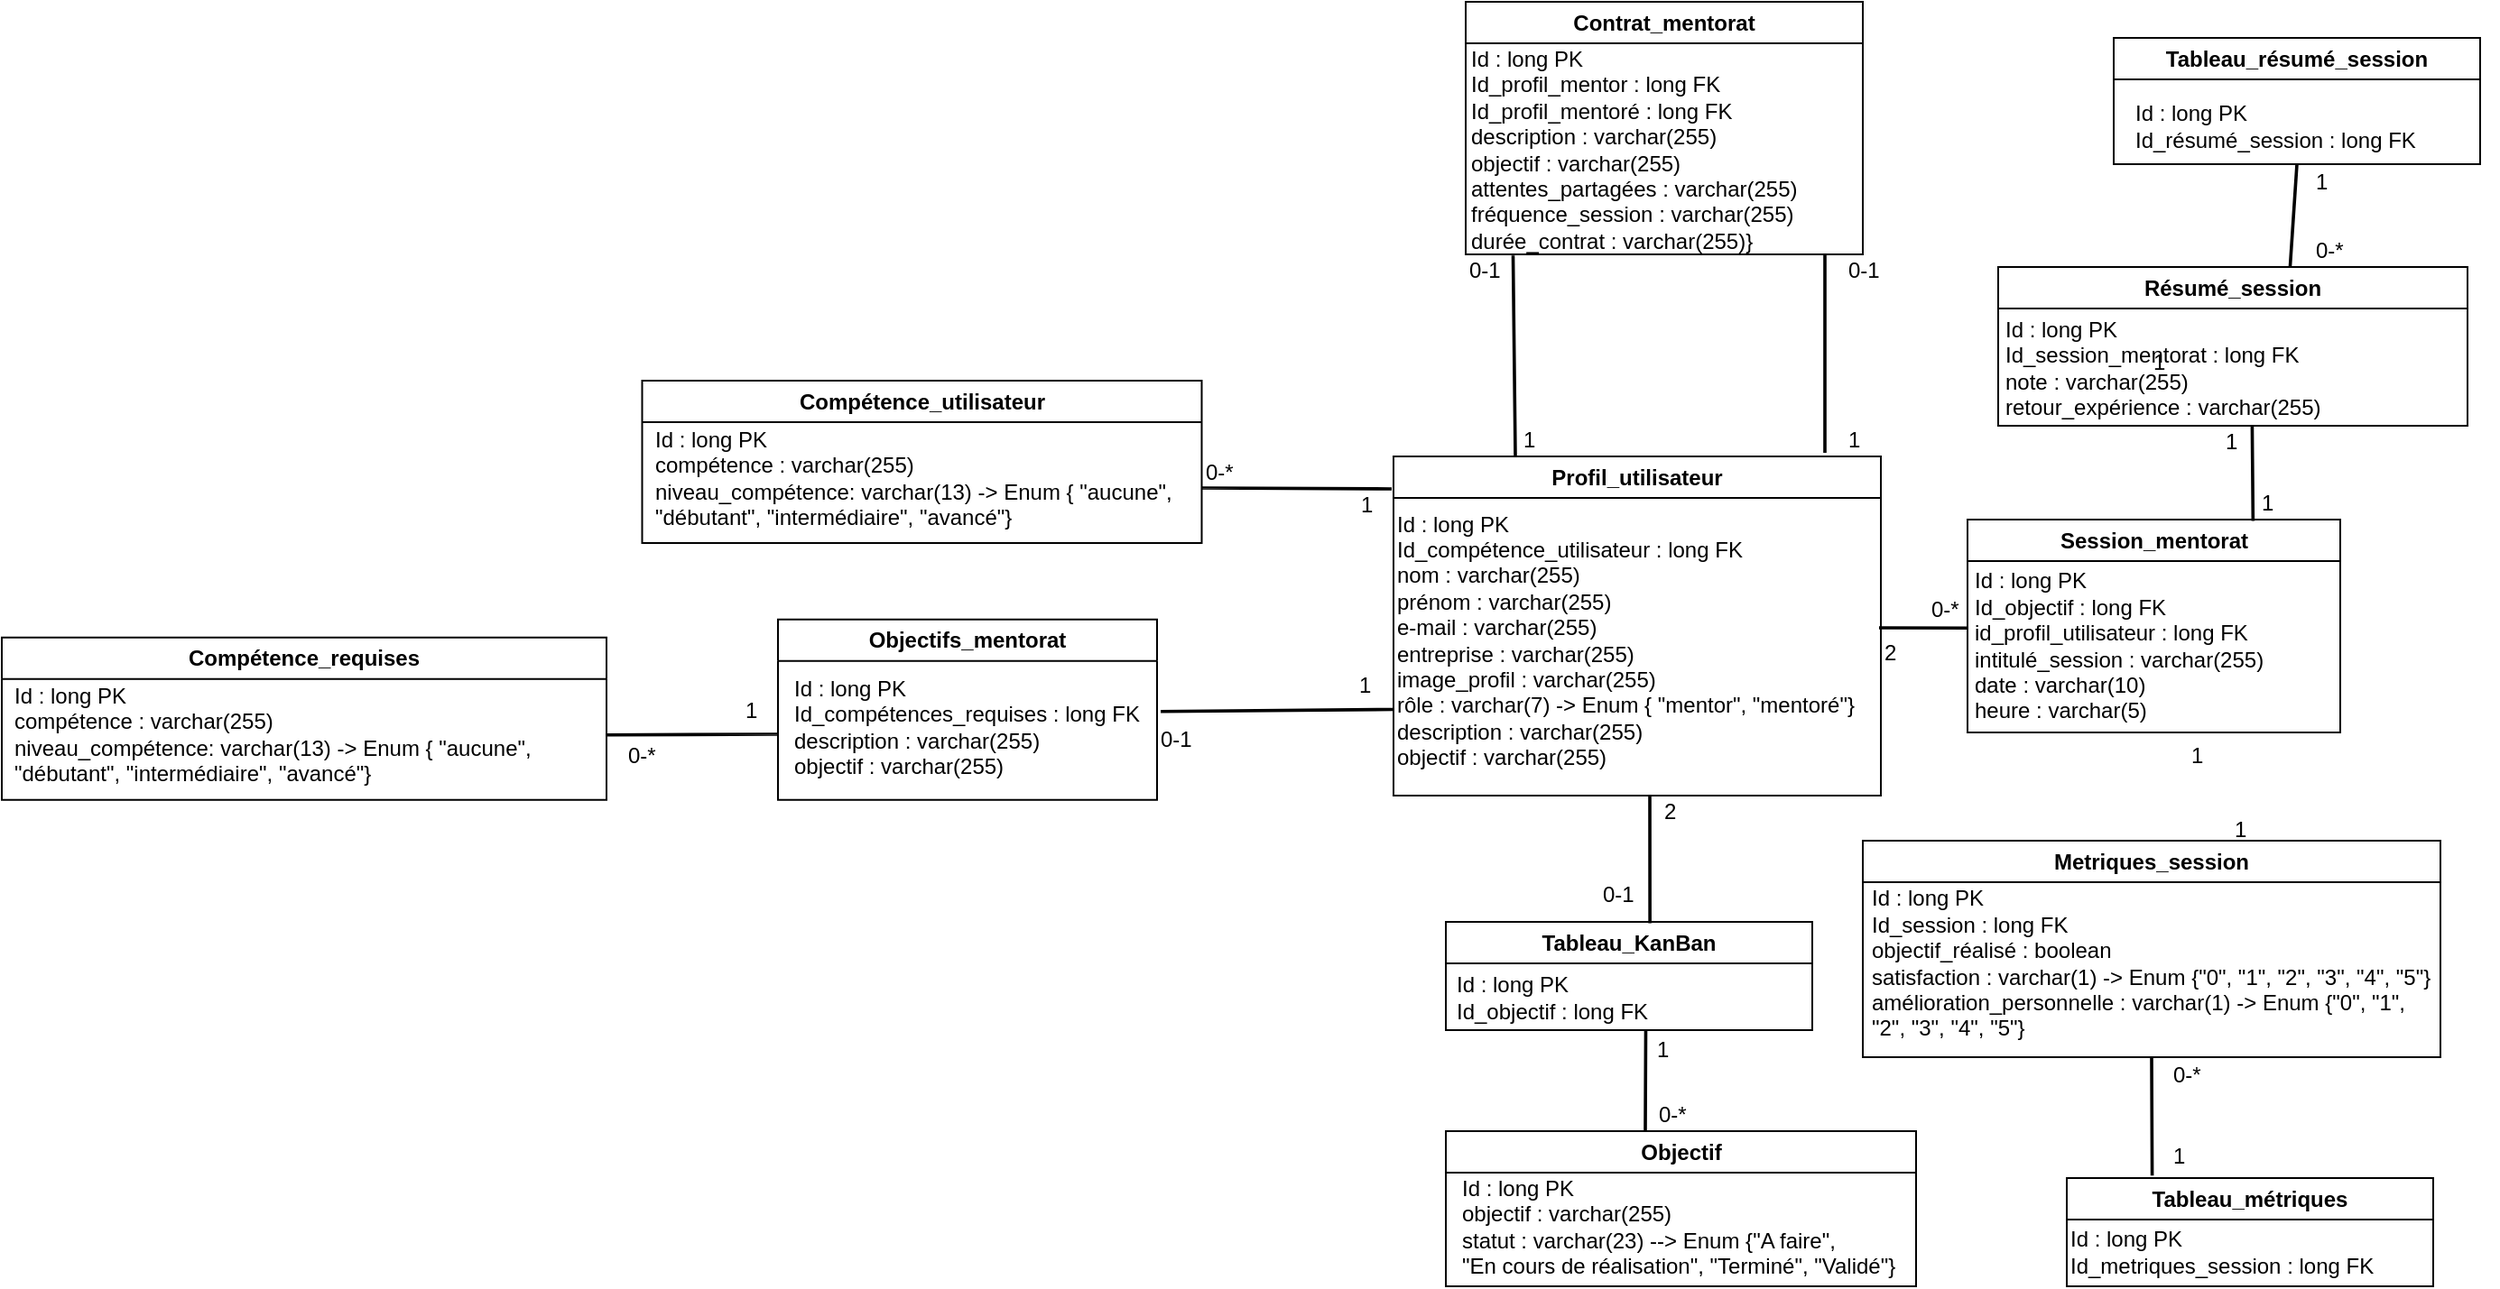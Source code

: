 <mxfile version="21.4.0" type="github">
  <diagram name="Page-1" id="noyESsa5x7OZtrXB0dku">
    <mxGraphModel dx="1313" dy="1339" grid="1" gridSize="10" guides="1" tooltips="1" connect="1" arrows="1" fold="1" page="1" pageScale="1" pageWidth="850" pageHeight="1100" math="0" shadow="0">
      <root>
        <mxCell id="0" />
        <mxCell id="1" parent="0" />
        <mxCell id="_MB7roTIRK6cVC3yzVGS-18" value="" style="edgeStyle=none;shape=link;rounded=0;orthogonalLoop=1;jettySize=auto;html=1;width=-0.811;entryX=1;entryY=0.592;entryDx=0;entryDy=0;entryPerimeter=0;" parent="1" edge="1" target="4aoceYNehT1nNi53uhLn-89">
          <mxGeometry relative="1" as="geometry">
            <mxPoint y="-730" as="sourcePoint" />
            <mxPoint x="-100" y="-730" as="targetPoint" />
          </mxGeometry>
        </mxCell>
        <mxCell id="4aoceYNehT1nNi53uhLn-30" value="Profil_utilisateur" style="swimlane;whiteSpace=wrap;html=1;" parent="1" vertex="1">
          <mxGeometry x="1" y="-748" width="270" height="188" as="geometry" />
        </mxCell>
        <mxCell id="4aoceYNehT1nNi53uhLn-52" value="Id : long PK&lt;br&gt;Id_compétence_utilisateur : long FK&lt;br&gt;nom : varchar(255)&lt;br&gt;prénom : varchar(255)&lt;br&gt;e-mail : varchar(255)&lt;br&gt;entreprise : varchar(255)&lt;br&gt;image_profil : varchar(255)&lt;br&gt;rôle : varchar(7) -&amp;gt; Enum { &quot;mentor&quot;, &quot;mentoré&quot;}&lt;br&gt;description : varchar(255)&lt;br&gt;objectif : varchar(255)" style="text;html=1;strokeColor=none;fillColor=none;align=left;verticalAlign=middle;whiteSpace=wrap;rounded=1;fontStyle=0" parent="4aoceYNehT1nNi53uhLn-30" vertex="1">
          <mxGeometry y="24" width="260" height="155" as="geometry" />
        </mxCell>
        <mxCell id="4aoceYNehT1nNi53uhLn-40" value="Objectifs_mentorat" style="swimlane;whiteSpace=wrap;html=1;" parent="1" vertex="1">
          <mxGeometry x="-340" y="-657.62" width="210" height="100" as="geometry" />
        </mxCell>
        <mxCell id="4aoceYNehT1nNi53uhLn-65" value="Id : long PK&lt;br&gt;Id_compétences_requises : long FK&lt;br&gt;description : varchar(255)&lt;br&gt;objectif : varchar(255)" style="text;html=1;strokeColor=none;fillColor=none;align=left;verticalAlign=middle;whiteSpace=wrap;rounded=1;fontStyle=0" parent="4aoceYNehT1nNi53uhLn-40" vertex="1">
          <mxGeometry x="7" y="25" width="203" height="70" as="geometry" />
        </mxCell>
        <mxCell id="4aoceYNehT1nNi53uhLn-41" value="Contrat_mentorat" style="swimlane;whiteSpace=wrap;html=1;" parent="1" vertex="1">
          <mxGeometry x="41" y="-1000" width="220" height="140" as="geometry" />
        </mxCell>
        <mxCell id="4aoceYNehT1nNi53uhLn-86" value="Id : long PK&lt;br&gt;Id_profil_mentor : long FK&lt;br&gt;Id_profil_mentoré : long FK&lt;br&gt;description : varchar(255)&lt;br&gt;objectif : varchar(255)&lt;br&gt;attentes_partagées : varchar(255)&lt;br&gt;fréquence_session : varchar(255)&lt;br&gt;durée_contrat : varchar(255)}" style="text;html=1;strokeColor=none;fillColor=none;align=left;verticalAlign=middle;whiteSpace=wrap;rounded=1;fontStyle=0" parent="4aoceYNehT1nNi53uhLn-41" vertex="1">
          <mxGeometry x="1.25" y="24.5" width="200" height="115" as="geometry" />
        </mxCell>
        <mxCell id="4aoceYNehT1nNi53uhLn-43" value="Session_mentorat" style="swimlane;whiteSpace=wrap;html=1;startSize=23;" parent="1" vertex="1">
          <mxGeometry x="319" y="-713" width="206.5" height="118" as="geometry" />
        </mxCell>
        <mxCell id="4aoceYNehT1nNi53uhLn-90" value="Id : long PK&lt;br&gt;Id_objectif : long FK&lt;br&gt;id_profil_utilisateur : long FK&lt;br&gt;intitulé_session : varchar(255)&lt;br&gt;date : varchar(10)&lt;br&gt;heure : varchar(5)" style="text;html=1;strokeColor=none;fillColor=none;align=left;verticalAlign=middle;whiteSpace=wrap;rounded=1;fontStyle=0" parent="4aoceYNehT1nNi53uhLn-43" vertex="1">
          <mxGeometry x="1.75" y="39" width="203" height="61" as="geometry" />
        </mxCell>
        <mxCell id="4aoceYNehT1nNi53uhLn-44" value="Metriques_session" style="swimlane;whiteSpace=wrap;html=1;" parent="1" vertex="1">
          <mxGeometry x="261" y="-535" width="320" height="120" as="geometry" />
        </mxCell>
        <mxCell id="4aoceYNehT1nNi53uhLn-48" value="Tableau_résumé_session" style="swimlane;whiteSpace=wrap;html=1;" parent="1" vertex="1">
          <mxGeometry x="400" y="-980" width="203" height="70" as="geometry" />
        </mxCell>
        <mxCell id="4aoceYNehT1nNi53uhLn-49" value="Tableau_métriques" style="swimlane;whiteSpace=wrap;html=1;" parent="1" vertex="1">
          <mxGeometry x="374" y="-348" width="203" height="60" as="geometry" />
        </mxCell>
        <mxCell id="4aoceYNehT1nNi53uhLn-50" value="Résumé_session" style="swimlane;whiteSpace=wrap;html=1;" parent="1" vertex="1">
          <mxGeometry x="336" y="-853" width="260" height="88" as="geometry" />
        </mxCell>
        <mxCell id="4aoceYNehT1nNi53uhLn-99" value="Id : long PK&lt;br&gt;Id_session_mentorat : long FK&lt;br&gt;note : varchar(255)&lt;br&gt;retour_expérience : varchar(255)" style="text;html=1;strokeColor=none;fillColor=none;align=left;verticalAlign=middle;whiteSpace=wrap;rounded=1;fontStyle=0" parent="4aoceYNehT1nNi53uhLn-50" vertex="1">
          <mxGeometry x="2" y="24" width="242.5" height="64" as="geometry" />
        </mxCell>
        <mxCell id="4aoceYNehT1nNi53uhLn-66" value="Compétence_requises" style="swimlane;whiteSpace=wrap;html=1;" parent="1" vertex="1">
          <mxGeometry x="-770" y="-647.62" width="335" height="90" as="geometry" />
        </mxCell>
        <mxCell id="4aoceYNehT1nNi53uhLn-67" value="Id : long PK&lt;br&gt;compétence : varchar(255)&lt;br&gt;niveau_compétence: varchar(13) -&amp;gt; Enum { &quot;aucune&quot;, &quot;débutant&quot;, &quot;intermédiaire&quot;, &quot;avancé&quot;}" style="text;html=1;strokeColor=none;fillColor=none;align=left;verticalAlign=middle;whiteSpace=wrap;rounded=1;fontStyle=0" parent="4aoceYNehT1nNi53uhLn-66" vertex="1">
          <mxGeometry x="5" y="24" width="330" height="60" as="geometry" />
        </mxCell>
        <mxCell id="4aoceYNehT1nNi53uhLn-88" value="Compétence_utilisateur" style="swimlane;whiteSpace=wrap;html=1;" parent="1" vertex="1">
          <mxGeometry x="-415.25" y="-790" width="310" height="90" as="geometry" />
        </mxCell>
        <mxCell id="4aoceYNehT1nNi53uhLn-89" value="Id : long PK&lt;br&gt;compétence : varchar(255)&lt;br&gt;niveau_compétence: varchar(13) -&amp;gt; Enum { &quot;aucune&quot;, &quot;débutant&quot;, &quot;intermédiaire&quot;, &quot;avancé&quot;}" style="text;html=1;strokeColor=none;fillColor=none;align=left;verticalAlign=middle;whiteSpace=wrap;rounded=1;fontStyle=0" parent="4aoceYNehT1nNi53uhLn-88" vertex="1">
          <mxGeometry x="5" y="24" width="305" height="60" as="geometry" />
        </mxCell>
        <mxCell id="4aoceYNehT1nNi53uhLn-91" value="Objectif" style="swimlane;whiteSpace=wrap;html=1;" parent="1" vertex="1">
          <mxGeometry x="30" y="-374" width="260.5" height="86" as="geometry" />
        </mxCell>
        <mxCell id="4aoceYNehT1nNi53uhLn-92" value="Id : long PK&lt;br&gt;objectif : varchar(255)&lt;br&gt;statut : varchar(23) --&amp;gt;&amp;nbsp;Enum {&quot;A faire&quot;,&amp;nbsp; &lt;br&gt;&quot;En cours de réalisation&quot;, &quot;Terminé&quot;, &quot;Validé&quot;}&amp;nbsp;" style="text;html=1;strokeColor=none;fillColor=none;align=left;verticalAlign=middle;whiteSpace=wrap;rounded=1;fontStyle=0" parent="1" vertex="1">
          <mxGeometry x="37" y="-347" width="253" height="52" as="geometry" />
        </mxCell>
        <mxCell id="4aoceYNehT1nNi53uhLn-96" value="Id : long PK&lt;br&gt;Id_session : long FK&lt;br&gt;objectif_réalisé : boolean&amp;nbsp;&lt;br&gt;satisfaction : varchar(1) -&amp;gt; Enum {&quot;0&quot;, &quot;1&quot;, &quot;2&quot;, &quot;3&quot;, &quot;4&quot;, &quot;5&quot;}&lt;br&gt;amélioration_personnelle : varchar(1)&amp;nbsp;-&amp;gt; Enum {&quot;0&quot;, &quot;1&quot;, &quot;2&quot;, &quot;3&quot;, &quot;4&quot;, &quot;5&quot;}" style="text;html=1;strokeColor=none;fillColor=none;align=left;verticalAlign=middle;whiteSpace=wrap;rounded=1;fontStyle=0" parent="1" vertex="1">
          <mxGeometry x="264" y="-512" width="313" height="90" as="geometry" />
        </mxCell>
        <mxCell id="4aoceYNehT1nNi53uhLn-97" value="Tableau_KanBan" style="swimlane;whiteSpace=wrap;html=1;" parent="1" vertex="1">
          <mxGeometry x="30" y="-490" width="203" height="60" as="geometry" />
        </mxCell>
        <mxCell id="4aoceYNehT1nNi53uhLn-98" value="Id : long PK&lt;br&gt;Id_objectif : long FK" style="text;html=1;strokeColor=none;fillColor=none;align=left;verticalAlign=middle;whiteSpace=wrap;rounded=1;fontStyle=0" parent="4aoceYNehT1nNi53uhLn-97" vertex="1">
          <mxGeometry x="3.5" y="27" width="203" height="30" as="geometry" />
        </mxCell>
        <mxCell id="_MB7roTIRK6cVC3yzVGS-2" value="Id : long PK&lt;br&gt;Id_résumé_session : long FK" style="text;html=1;strokeColor=none;fillColor=none;align=left;verticalAlign=middle;whiteSpace=wrap;rounded=1;fontStyle=0" parent="1" vertex="1">
          <mxGeometry x="410" y="-950" width="203" height="38" as="geometry" />
        </mxCell>
        <mxCell id="_MB7roTIRK6cVC3yzVGS-19" value="0-*" style="text;html=1;strokeColor=none;fillColor=none;align=left;verticalAlign=middle;whiteSpace=wrap;rounded=1;fontStyle=0" parent="1" vertex="1">
          <mxGeometry x="-105.25" y="-748" width="20" height="18" as="geometry" />
        </mxCell>
        <mxCell id="_MB7roTIRK6cVC3yzVGS-20" value="1" style="text;html=1;strokeColor=none;fillColor=none;align=left;verticalAlign=middle;whiteSpace=wrap;rounded=1;fontStyle=0" parent="1" vertex="1">
          <mxGeometry x="-19" y="-730" width="20" height="18" as="geometry" />
        </mxCell>
        <mxCell id="_MB7roTIRK6cVC3yzVGS-21" value="" style="edgeStyle=none;shape=link;rounded=0;orthogonalLoop=1;jettySize=auto;html=1;width=-0.811;exitX=1.01;exitY=0.371;exitDx=0;exitDy=0;entryX=0;entryY=0.75;entryDx=0;entryDy=0;exitPerimeter=0;" parent="1" edge="1" target="4aoceYNehT1nNi53uhLn-52" source="4aoceYNehT1nNi53uhLn-65">
          <mxGeometry relative="1" as="geometry">
            <mxPoint x="-70" y="-557.616" as="sourcePoint" />
            <mxPoint x="-69.75" y="-639.24" as="targetPoint" />
          </mxGeometry>
        </mxCell>
        <mxCell id="_MB7roTIRK6cVC3yzVGS-22" value="1" style="text;html=1;strokeColor=none;fillColor=none;align=left;verticalAlign=middle;whiteSpace=wrap;rounded=1;fontStyle=0" parent="1" vertex="1">
          <mxGeometry x="-20" y="-630" width="20" height="18" as="geometry" />
        </mxCell>
        <mxCell id="_MB7roTIRK6cVC3yzVGS-23" value="0-1" style="text;html=1;strokeColor=none;fillColor=none;align=left;verticalAlign=middle;whiteSpace=wrap;rounded=1;fontStyle=0" parent="1" vertex="1">
          <mxGeometry x="-130" y="-600" width="24.75" height="18" as="geometry" />
        </mxCell>
        <mxCell id="_MB7roTIRK6cVC3yzVGS-24" value="" style="edgeStyle=none;shape=link;rounded=0;orthogonalLoop=1;jettySize=auto;html=1;width=-0.811;exitX=1;exitY=0.5;exitDx=0;exitDy=0;" parent="1" source="4aoceYNehT1nNi53uhLn-67" edge="1">
          <mxGeometry relative="1" as="geometry">
            <mxPoint x="-600" y="-668" as="sourcePoint" />
            <mxPoint x="-340" y="-594" as="targetPoint" />
          </mxGeometry>
        </mxCell>
        <mxCell id="_MB7roTIRK6cVC3yzVGS-25" value="1" style="text;html=1;strokeColor=none;fillColor=none;align=left;verticalAlign=middle;whiteSpace=wrap;rounded=1;fontStyle=0" parent="1" vertex="1">
          <mxGeometry x="-360" y="-616" width="20" height="18" as="geometry" />
        </mxCell>
        <mxCell id="_MB7roTIRK6cVC3yzVGS-26" value="0-*" style="text;html=1;strokeColor=none;fillColor=none;align=left;verticalAlign=middle;whiteSpace=wrap;rounded=1;fontStyle=0" parent="1" vertex="1">
          <mxGeometry x="-425" y="-591" width="24.75" height="18" as="geometry" />
        </mxCell>
        <mxCell id="_MB7roTIRK6cVC3yzVGS-27" value="" style="edgeStyle=none;shape=link;rounded=0;orthogonalLoop=1;jettySize=auto;html=1;width=-0.811;entryX=0.125;entryY=1.01;entryDx=0;entryDy=0;entryPerimeter=0;exitX=0.25;exitY=0;exitDx=0;exitDy=0;" parent="1" source="4aoceYNehT1nNi53uhLn-30" target="4aoceYNehT1nNi53uhLn-86" edge="1">
          <mxGeometry relative="1" as="geometry">
            <mxPoint x="70" y="-750" as="sourcePoint" />
            <mxPoint x="331" y="-720" as="targetPoint" />
          </mxGeometry>
        </mxCell>
        <mxCell id="_MB7roTIRK6cVC3yzVGS-28" value="1" style="text;html=1;strokeColor=none;fillColor=none;align=left;verticalAlign=middle;whiteSpace=wrap;rounded=1;fontStyle=0" parent="1" vertex="1">
          <mxGeometry x="71" y="-766" width="20" height="18" as="geometry" />
        </mxCell>
        <mxCell id="_MB7roTIRK6cVC3yzVGS-29" value="0-1" style="text;html=1;strokeColor=none;fillColor=none;align=left;verticalAlign=middle;whiteSpace=wrap;rounded=1;fontStyle=0" parent="1" vertex="1">
          <mxGeometry x="41" y="-860" width="30" height="18" as="geometry" />
        </mxCell>
        <mxCell id="_MB7roTIRK6cVC3yzVGS-30" value="" style="edgeStyle=none;shape=link;rounded=0;orthogonalLoop=1;jettySize=auto;html=1;width=-0.811;entryX=-0.007;entryY=0.346;entryDx=0;entryDy=0;entryPerimeter=0;" parent="1" target="4aoceYNehT1nNi53uhLn-90" edge="1">
          <mxGeometry relative="1" as="geometry">
            <mxPoint x="270" y="-653" as="sourcePoint" />
            <mxPoint x="331" y="-600" as="targetPoint" />
          </mxGeometry>
        </mxCell>
        <mxCell id="_MB7roTIRK6cVC3yzVGS-31" value="2" style="text;html=1;strokeColor=none;fillColor=none;align=left;verticalAlign=middle;whiteSpace=wrap;rounded=1;fontStyle=0" parent="1" vertex="1">
          <mxGeometry x="271" y="-648" width="20" height="18" as="geometry" />
        </mxCell>
        <mxCell id="_MB7roTIRK6cVC3yzVGS-32" value="0-1" style="text;html=1;strokeColor=none;fillColor=none;align=left;verticalAlign=middle;whiteSpace=wrap;rounded=1;fontStyle=0" parent="1" vertex="1">
          <mxGeometry x="115.25" y="-514" width="30" height="18" as="geometry" />
        </mxCell>
        <mxCell id="_MB7roTIRK6cVC3yzVGS-33" value="" style="edgeStyle=none;shape=link;rounded=0;orthogonalLoop=1;jettySize=auto;html=1;width=-0.811;entryX=0.557;entryY=0.012;entryDx=0;entryDy=0;entryPerimeter=0;" parent="1" target="4aoceYNehT1nNi53uhLn-97" edge="1">
          <mxGeometry relative="1" as="geometry">
            <mxPoint x="143" y="-560" as="sourcePoint" />
            <mxPoint x="371" y="-385" as="targetPoint" />
          </mxGeometry>
        </mxCell>
        <mxCell id="_MB7roTIRK6cVC3yzVGS-34" value="2" style="text;html=1;strokeColor=none;fillColor=none;align=left;verticalAlign=middle;whiteSpace=wrap;rounded=1;fontStyle=0" parent="1" vertex="1">
          <mxGeometry x="148.5" y="-560" width="30" height="18" as="geometry" />
        </mxCell>
        <mxCell id="_MB7roTIRK6cVC3yzVGS-35" value="1" style="text;html=1;strokeColor=none;fillColor=none;align=left;verticalAlign=middle;whiteSpace=wrap;rounded=1;fontStyle=0" parent="1" vertex="1">
          <mxGeometry x="460" y="-765" width="30" height="18" as="geometry" />
        </mxCell>
        <mxCell id="_MB7roTIRK6cVC3yzVGS-36" value="" style="edgeStyle=none;shape=link;rounded=0;orthogonalLoop=1;jettySize=auto;html=1;width=-0.811;" parent="1" edge="1">
          <mxGeometry relative="1" as="geometry">
            <mxPoint x="140.5" y="-374" as="sourcePoint" />
            <mxPoint x="140.75" y="-430" as="targetPoint" />
          </mxGeometry>
        </mxCell>
        <mxCell id="_MB7roTIRK6cVC3yzVGS-37" value="1" style="text;html=1;strokeColor=none;fillColor=none;align=left;verticalAlign=middle;whiteSpace=wrap;rounded=1;fontStyle=0" parent="1" vertex="1">
          <mxGeometry x="145.25" y="-428" width="20" height="18" as="geometry" />
        </mxCell>
        <mxCell id="_MB7roTIRK6cVC3yzVGS-38" value="0-*" style="text;html=1;strokeColor=none;fillColor=none;align=left;verticalAlign=middle;whiteSpace=wrap;rounded=1;fontStyle=0" parent="1" vertex="1">
          <mxGeometry x="145.75" y="-392" width="24.75" height="18" as="geometry" />
        </mxCell>
        <mxCell id="4aoceYNehT1nNi53uhLn-105" value="Id : long PK&lt;br&gt;Id_metriques_session&amp;nbsp;: long FK" style="text;html=1;strokeColor=none;fillColor=none;align=left;verticalAlign=middle;whiteSpace=wrap;rounded=1;fontStyle=0" parent="1" vertex="1">
          <mxGeometry x="374" y="-322" width="203" height="30" as="geometry" />
        </mxCell>
        <mxCell id="FC4678V7Qu3IlDnJOMj9-2" value="1" style="text;html=1;strokeColor=none;fillColor=none;align=left;verticalAlign=middle;whiteSpace=wrap;rounded=1;fontStyle=0" parent="1" vertex="1">
          <mxGeometry x="441" y="-591" width="20" height="18" as="geometry" />
        </mxCell>
        <mxCell id="FC4678V7Qu3IlDnJOMj9-3" value="1" style="text;html=1;strokeColor=none;fillColor=none;align=left;verticalAlign=middle;whiteSpace=wrap;rounded=1;fontStyle=0" parent="1" vertex="1">
          <mxGeometry x="465" y="-550" width="20" height="18" as="geometry" />
        </mxCell>
        <mxCell id="FC4678V7Qu3IlDnJOMj9-4" value="" style="edgeStyle=none;shape=link;rounded=0;orthogonalLoop=1;jettySize=auto;html=1;width=-0.811;entryX=0.233;entryY=-0.022;entryDx=0;entryDy=0;exitX=0.5;exitY=1;exitDx=0;exitDy=0;entryPerimeter=0;" parent="1" source="4aoceYNehT1nNi53uhLn-44" target="4aoceYNehT1nNi53uhLn-49" edge="1">
          <mxGeometry relative="1" as="geometry">
            <mxPoint x="432.5" y="-239.38" as="sourcePoint" />
            <mxPoint x="532.5" y="-241.38" as="targetPoint" />
          </mxGeometry>
        </mxCell>
        <mxCell id="FC4678V7Qu3IlDnJOMj9-5" value="0-*" style="text;html=1;strokeColor=none;fillColor=none;align=left;verticalAlign=middle;whiteSpace=wrap;rounded=1;fontStyle=0" parent="1" vertex="1">
          <mxGeometry x="431" y="-414" width="20" height="18" as="geometry" />
        </mxCell>
        <mxCell id="FC4678V7Qu3IlDnJOMj9-6" value="1" style="text;html=1;strokeColor=none;fillColor=none;align=left;verticalAlign=middle;whiteSpace=wrap;rounded=1;fontStyle=0" parent="1" vertex="1">
          <mxGeometry x="431" y="-369" width="30" height="18" as="geometry" />
        </mxCell>
        <mxCell id="FC4678V7Qu3IlDnJOMj9-8" value="" style="edgeStyle=none;shape=link;rounded=0;orthogonalLoop=1;jettySize=auto;html=1;width=-0.811;entryX=0.572;entryY=1.001;entryDx=0;entryDy=0;exitX=0.766;exitY=0.006;exitDx=0;exitDy=0;exitPerimeter=0;entryPerimeter=0;" parent="1" source="4aoceYNehT1nNi53uhLn-43" edge="1" target="4aoceYNehT1nNi53uhLn-99">
          <mxGeometry relative="1" as="geometry">
            <mxPoint x="586" y="-637" as="sourcePoint" />
            <mxPoint x="682" y="-740" as="targetPoint" />
          </mxGeometry>
        </mxCell>
        <mxCell id="FC4678V7Qu3IlDnJOMj9-9" value="0-*" style="text;html=1;strokeColor=none;fillColor=none;align=left;verticalAlign=middle;whiteSpace=wrap;rounded=1;fontStyle=0" parent="1" vertex="1">
          <mxGeometry x="297" y="-672" width="30" height="18" as="geometry" />
        </mxCell>
        <mxCell id="FC4678V7Qu3IlDnJOMj9-10" value="1" style="text;html=1;strokeColor=none;fillColor=none;align=left;verticalAlign=middle;whiteSpace=wrap;rounded=1;fontStyle=0" parent="1" vertex="1">
          <mxGeometry x="480" y="-731" width="30" height="18" as="geometry" />
        </mxCell>
        <mxCell id="FC4678V7Qu3IlDnJOMj9-12" value="0-*" style="text;html=1;strokeColor=none;fillColor=none;align=left;verticalAlign=middle;whiteSpace=wrap;rounded=1;fontStyle=0" parent="1" vertex="1">
          <mxGeometry x="510" y="-871" width="30" height="18" as="geometry" />
        </mxCell>
        <mxCell id="FC4678V7Qu3IlDnJOMj9-13" value="" style="edgeStyle=none;shape=link;rounded=0;orthogonalLoop=1;jettySize=auto;html=1;width=-0.811;entryX=0.5;entryY=1;entryDx=0;entryDy=0;exitX=0.622;exitY=0;exitDx=0;exitDy=0;exitPerimeter=0;" parent="1" source="4aoceYNehT1nNi53uhLn-50" target="4aoceYNehT1nNi53uhLn-48" edge="1">
          <mxGeometry relative="1" as="geometry">
            <mxPoint x="420" y="-814" as="sourcePoint" />
            <mxPoint x="525" y="-897" as="targetPoint" />
          </mxGeometry>
        </mxCell>
        <mxCell id="FC4678V7Qu3IlDnJOMj9-14" value="1" style="text;html=1;strokeColor=none;fillColor=none;align=left;verticalAlign=middle;whiteSpace=wrap;rounded=1;fontStyle=0" parent="1" vertex="1">
          <mxGeometry x="420" y="-809" width="30" height="18" as="geometry" />
        </mxCell>
        <mxCell id="FC4678V7Qu3IlDnJOMj9-18" value="1" style="text;html=1;strokeColor=none;fillColor=none;align=left;verticalAlign=middle;whiteSpace=wrap;rounded=1;fontStyle=0" parent="1" vertex="1">
          <mxGeometry x="510" y="-909" width="30" height="18" as="geometry" />
        </mxCell>
        <mxCell id="_MFZLOnCyGNXbBU_QRst-1" value="" style="edgeStyle=none;shape=link;rounded=0;orthogonalLoop=1;jettySize=auto;html=1;width=-0.811;" parent="1" edge="1">
          <mxGeometry relative="1" as="geometry">
            <mxPoint x="240" y="-750" as="sourcePoint" />
            <mxPoint x="240" y="-860" as="targetPoint" />
          </mxGeometry>
        </mxCell>
        <mxCell id="_MFZLOnCyGNXbBU_QRst-2" value="1" style="text;html=1;strokeColor=none;fillColor=none;align=left;verticalAlign=middle;whiteSpace=wrap;rounded=1;fontStyle=0" parent="1" vertex="1">
          <mxGeometry x="251" y="-766" width="20" height="18" as="geometry" />
        </mxCell>
        <mxCell id="_MFZLOnCyGNXbBU_QRst-3" value="0-1" style="text;html=1;strokeColor=none;fillColor=none;align=left;verticalAlign=middle;whiteSpace=wrap;rounded=1;fontStyle=0" parent="1" vertex="1">
          <mxGeometry x="251" y="-860" width="30" height="18" as="geometry" />
        </mxCell>
      </root>
    </mxGraphModel>
  </diagram>
</mxfile>
